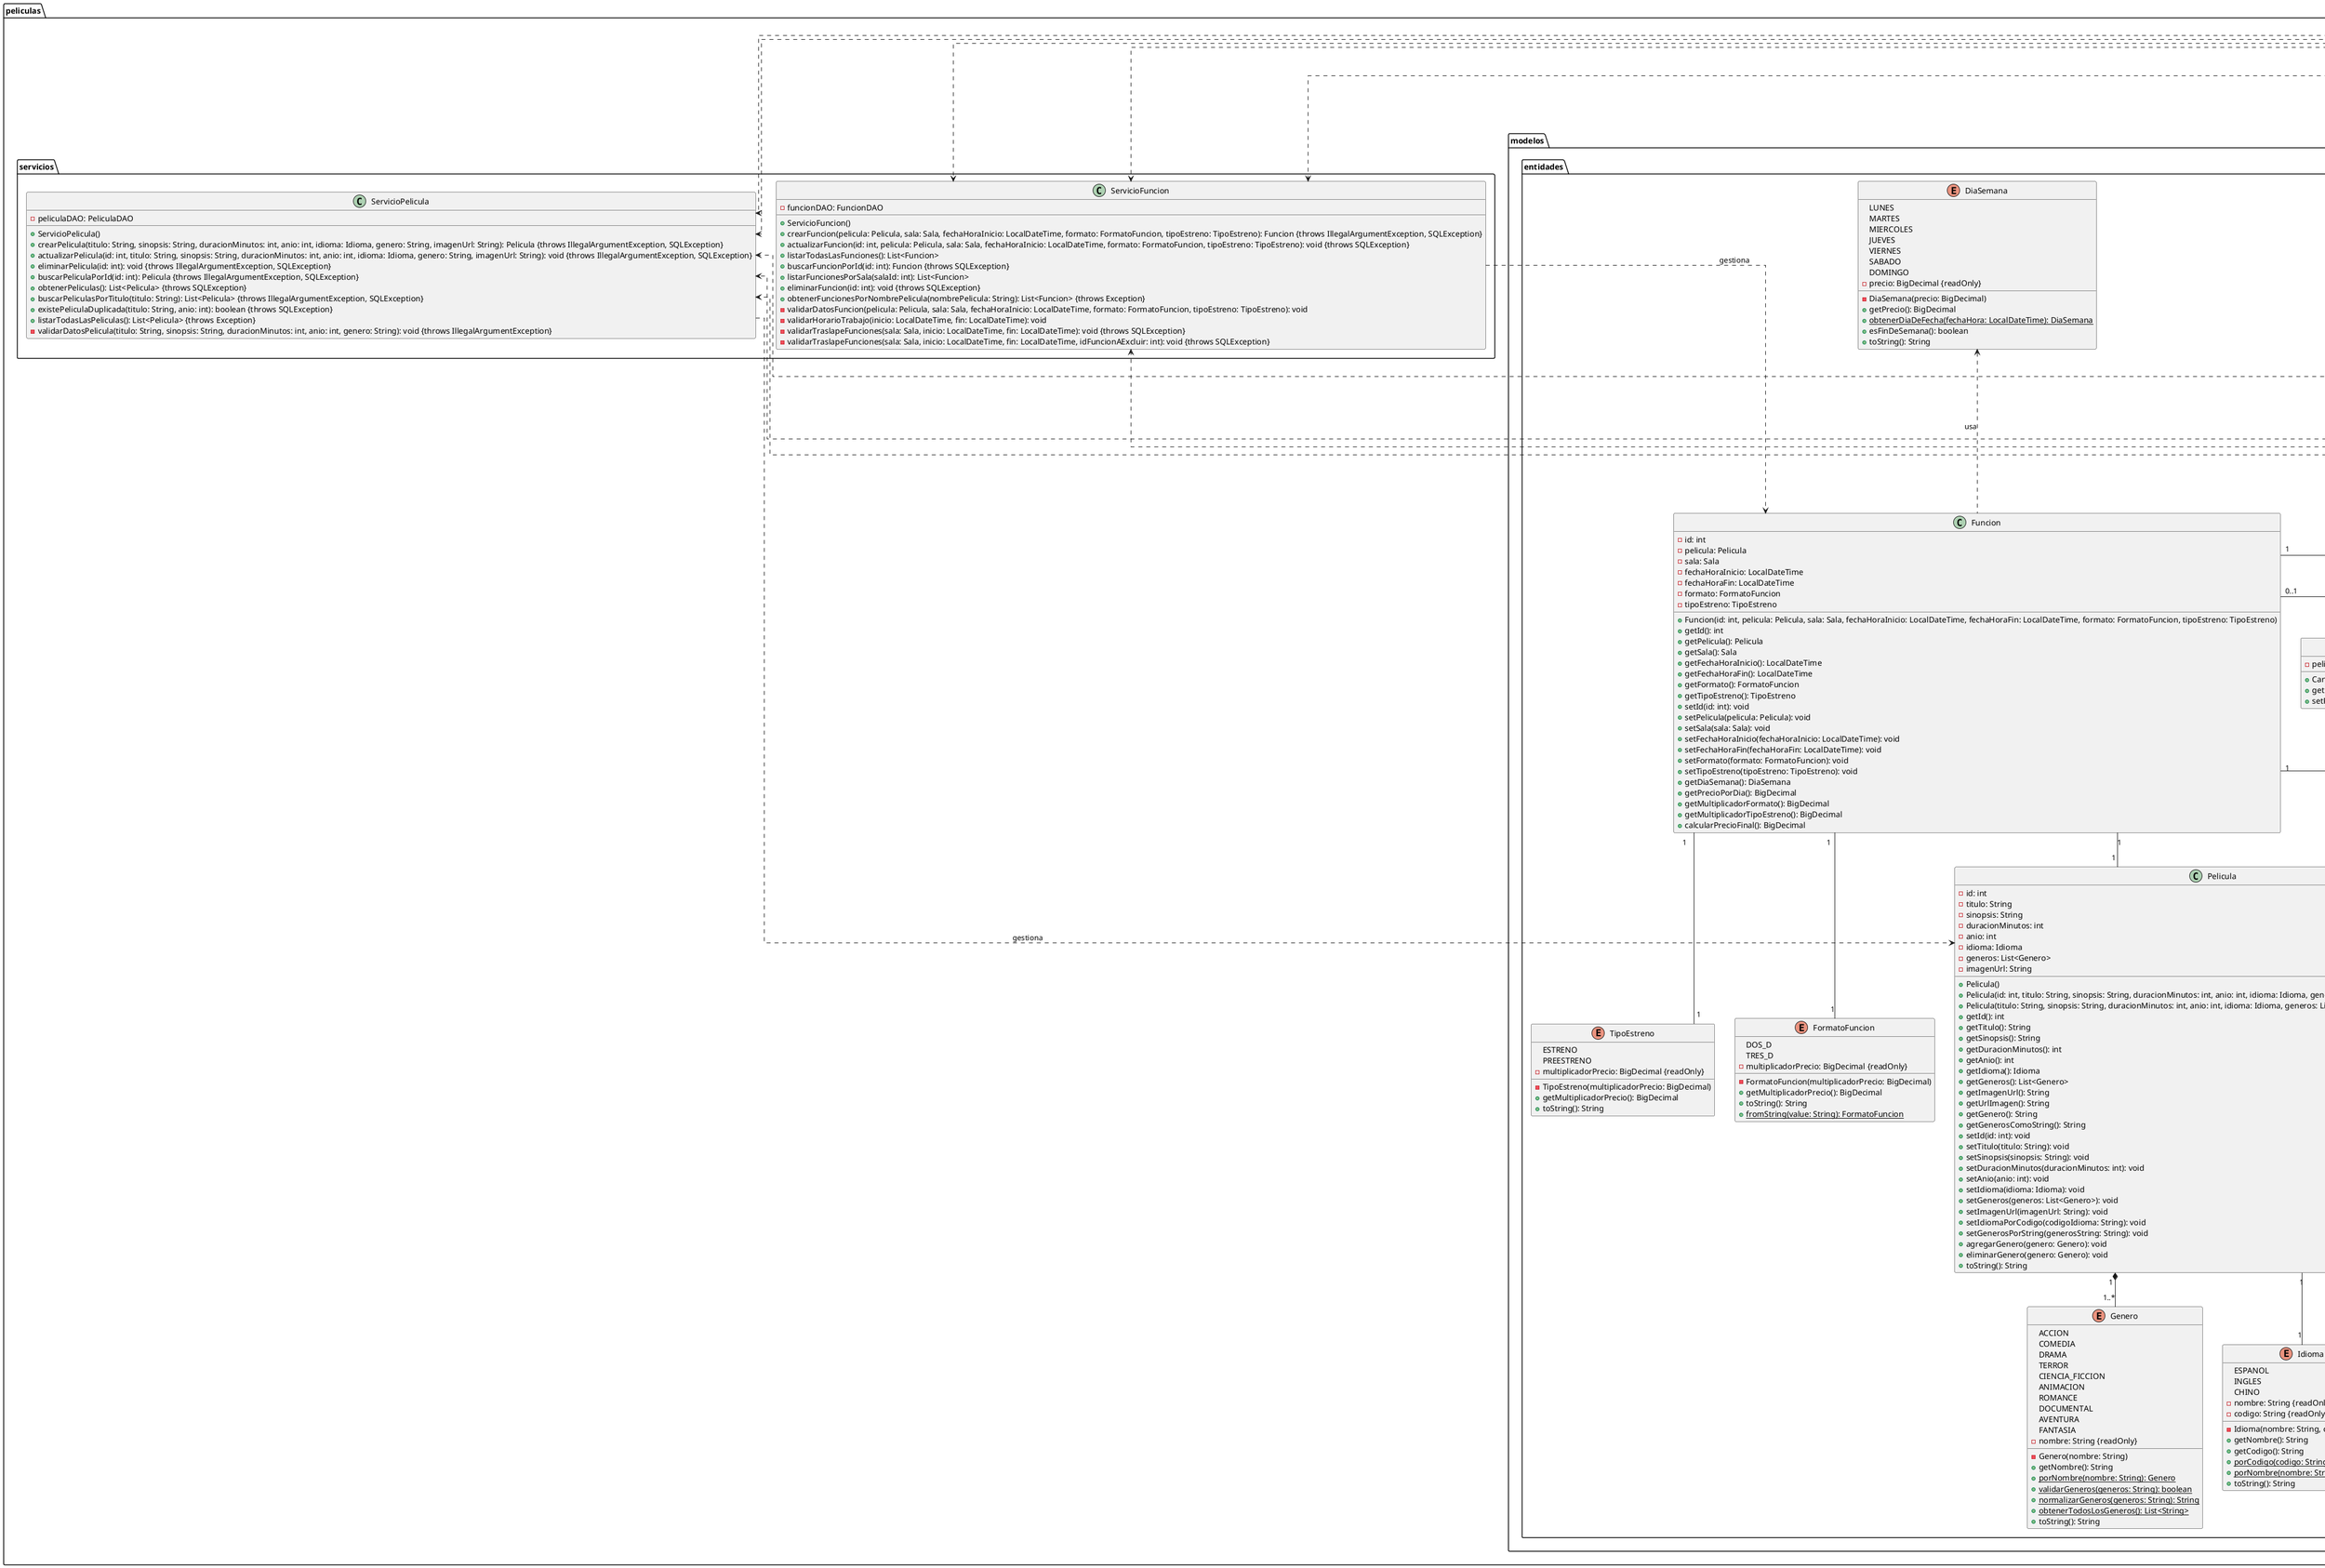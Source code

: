 @startuml DiagramaUnico
skinparam linetype ortho
package peliculas {
    ' ==================== PAQUETE: MODELO ====================
    package modelos {
        package entidades{
        
        class Cartelera {
            - peliculas: List<Pelicula>
            + Cartelera(peliculas: List<Pelicula>)
            + getPeliculas(): List<Pelicula>
            + setPeliculas(peliculas: List<Pelicula>): void
        }

        enum DiaSemana {
            LUNES
            MARTES
            MIERCOLES
            JUEVES
            VIERNES
            SABADO
            DOMINGO
            - precio: BigDecimal {readOnly}
            - DiaSemana(precio: BigDecimal)
            + getPrecio(): BigDecimal
            + {static} obtenerDiaDeFecha(fechaHora: LocalDateTime): DiaSemana
            + esFinDeSemana(): boolean
            + toString(): String
        }

        enum FormatoFuncion {
            DOS_D
            TRES_D
            - multiplicadorPrecio: BigDecimal {readOnly}
            - FormatoFuncion(multiplicadorPrecio: BigDecimal)
            + getMultiplicadorPrecio(): BigDecimal
            + toString(): String
            + {static} fromString(value: String): FormatoFuncion
        }

        class Funcion {
            - id: int
            - pelicula: Pelicula
            - sala: Sala
            - fechaHoraInicio: LocalDateTime
            - fechaHoraFin: LocalDateTime
            - formato: FormatoFuncion
            - tipoEstreno: TipoEstreno
            + Funcion(id: int, pelicula: Pelicula, sala: Sala, fechaHoraInicio: LocalDateTime, fechaHoraFin: LocalDateTime, formato: FormatoFuncion, tipoEstreno: TipoEstreno)
            + getId(): int
            + getPelicula(): Pelicula
            + getSala(): Sala
            + getFechaHoraInicio(): LocalDateTime
            + getFechaHoraFin(): LocalDateTime
            + getFormato(): FormatoFuncion
            + getTipoEstreno(): TipoEstreno
            + setId(id: int): void
            + setPelicula(pelicula: Pelicula): void
            + setSala(sala: Sala): void
            + setFechaHoraInicio(fechaHoraInicio: LocalDateTime): void
            + setFechaHoraFin(fechaHoraFin: LocalDateTime): void
            + setFormato(formato: FormatoFuncion): void
            + setTipoEstreno(tipoEstreno: TipoEstreno): void
            + getDiaSemana(): DiaSemana
            + getPrecioPorDia(): BigDecimal
            + getMultiplicadorFormato(): BigDecimal
            + getMultiplicadorTipoEstreno(): BigDecimal
            + calcularPrecioFinal(): BigDecimal
        }

        enum Genero {
            ACCION
            COMEDIA
            DRAMA
            TERROR
            CIENCIA_FICCION
            ANIMACION
            ROMANCE
            DOCUMENTAL
            AVENTURA
            FANTASIA
            - nombre: String {readOnly}
            - Genero(nombre: String)
            + getNombre(): String
            + {static} porNombre(nombre: String): Genero
            + {static} validarGeneros(generos: String): boolean
            + {static} normalizarGeneros(generos: String): String
            + {static} obtenerTodosLosGeneros(): List<String>
            + toString(): String
        }

        enum Idioma {
            ESPANOL
            INGLES
            CHINO
            - nombre: String {readOnly}
            - codigo: String {readOnly}
            - Idioma(nombre: String, codigo: String)
            + getNombre(): String
            + getCodigo(): String
            + {static} porCodigo(codigo: String): Idioma
            + {static} porNombre(nombre: String): Idioma
            + toString(): String
        }

        class Pelicula {
            - id: int
            - titulo: String
            - sinopsis: String
            - duracionMinutos: int
            - anio: int
            - idioma: Idioma
            - generos: List<Genero>
            - imagenUrl: String
            + Pelicula()
            + Pelicula(id: int, titulo: String, sinopsis: String, duracionMinutos: int, anio: int, idioma: Idioma, generos: List<Genero>, imagenUrl: String)
            + Pelicula(titulo: String, sinopsis: String, duracionMinutos: int, anio: int, idioma: Idioma, generos: List<Genero>, imagenUrl: String)
            + getId(): int
            + getTitulo(): String
            + getSinopsis(): String
            + getDuracionMinutos(): int
            + getAnio(): int
            + getIdioma(): Idioma
            + getGeneros(): List<Genero>
            + getImagenUrl(): String
            + getUrlImagen(): String
            + getGenero(): String
            + getGenerosComoString(): String
            + setId(id: int): void
            + setTitulo(titulo: String): void
            + setSinopsis(sinopsis: String): void
            + setDuracionMinutos(duracionMinutos: int): void
            + setAnio(anio: int): void
            + setIdioma(idioma: Idioma): void
            + setGeneros(generos: List<Genero>): void
            + setImagenUrl(imagenUrl: String): void
            + setIdiomaPorCodigo(codigoIdioma: String): void
            + setGenerosPorString(generosString: String): void
            + agregarGenero(genero: Genero): void
            + eliminarGenero(genero: Genero): void
            + toString(): String
        }

        enum TipoEstreno {
            ESTRENO
            PREESTRENO
            - multiplicadorPrecio: BigDecimal {readOnly}
            - TipoEstreno(multiplicadorPrecio: BigDecimal)
            + getMultiplicadorPrecio(): BigDecimal
            + toString(): String
        }
        }
    }

    ' ==================== PAQUETE: CONTROLADORES ====================

    package controladores {
        class ControladorCartelera {
            - servicioPelicula: ServicioPelicula
            - cartelera: Cartelera
            - listaPeliculasCartelera: ObservableList<Pelicula>
            - peliculasFiltradas: ObservableList<Pelicula>
            - peliculaSeleccionada: Pelicula
            + ControladorCartelera()
            + initialize(location: URL, resources: ResourceBundle): void
            - onActualizarCartelera(event: ActionEvent): void
            - onBuscarTitulo(event: ActionEvent): void
            - onBuscarId(event: ActionEvent): void
            - onLimpiarBusqueda(event: ActionEvent): void
            - onVerDetalles(event: ActionEvent): void
            - onVolver(event: ActionEvent): void
            + obtenerCartelera(): List<Pelicula>
            - configurarIndicadorCarga(): void
            - mostrarIndicadorCarga(mostrar: boolean): void
            - cargarCarteleraAsync(): void
            - actualizarCarteleraAsync(): void
            - actualizarGrilla(peliculas: List<Pelicula>): void
            - actualizarGrilla(): void
            - limpiarSeleccionPrevia(): void
            - cargarImagenAsync(imageView: ImageView, urlImagen: String): void
            - mostrarTodasLasPeliculas(): void
            - actualizarEstadisticas(): void
            - mostrarDetallesPelicula(pelicula: Pelicula): void
            - navegarADetallesCartelera(pelicula: Pelicula): void
            - mostrarError(titulo: String, mensaje: String): void
            - mostrarInformacion(titulo: String, mensaje: String): void
        }

        class ControladorDetallesCartelera {
            - peliculaActual: Pelicula
            - servicioFuncion: ServicioFuncion
            + ControladorDetallesCartelera()
            + initialize(location: URL, resources: ResourceBundle): void
            + cargarPelicula(pelicula: Pelicula): void
            - onVolver(event: ActionEvent): void
            - onGestionarFunciones(event: ActionEvent): void
            - onEditarPelicula(event: ActionEvent): void
            - onActualizarInfo(event: ActionEvent): void
            - onLogOut(event: ActionEvent): void
            - mostrarDetallesPelicula(): void
            - cargarInformacionCartelera(): void
            - volverACartelera(): void
            - mostrarError(titulo: String, mensaje: String): void
            - mostrarInformacion(titulo: String, mensaje: String): void
        }

        class ControladorDetallesFuncion {
            - funcionActual: Funcion
            + initialize(location: URL, resources: ResourceBundle): void
            + cargarFuncion(funcion: Funcion): void
            - onVolver(event: ActionEvent): void
            - onEditarFuncion(event: ActionEvent): void
            - onGestionarBoletos(event: ActionEvent): void
            - onActualizar(event: ActionEvent): void
            - onLogOut(event: ActionEvent): void
            - mostrarDetallesFuncion(): void
            - cargarInformacionAdicional(): void
            - volverAGestionFunciones(): void
            - mostrarError(titulo: String, mensaje: String): void
            - mostrarInformacion(titulo: String, mensaje: String): void
        }

        class ControladorDetallesPelicula {
            - servicioPelicula: ServicioPelicula
            - pelicula: Pelicula
            + ControladorDetallesPelicula()
            + initialize(location: URL, resources: ResourceBundle): void
            + cargarPelicula(pelicula: Pelicula): void
            - onVolver(event: ActionEvent): void
            - onEditar(event: ActionEvent): void
            - onLogOut(event: ActionEvent): void
            - mostrarDetallesPelicula(): void
            - cargarImagen(urlImagen: String): void
            - cargarImagenPorDefecto(): void
            - volverAPantallaPrincipal(): void
            - mostrarError(titulo: String, mensaje: String): void
            - mostrarInformacion(titulo: String, mensaje: String): void
        }

        class ControladorFormularioFuncion {
            - servicioFuncion: ServicioFuncion
            - servicioPelicula: ServicioPelicula
            - salaService: SalaService
            - funcionEditando: Funcion
            - modoEdicion: boolean
            + ControladorFormularioFuncion()
            + initialize(location: URL, resources: ResourceBundle): void
            + configurarParaEdicion(funcion: Funcion): void
            - onGuardar(event: ActionEvent): void
            - onCancelar(event: ActionEvent): void
            - onLimpiar(event: ActionEvent): void
            - onVolver(event: ActionEvent): void
            - onLogOut(event: ActionEvent): void
            - configurarFormulario(): void
            - configurarValidaciones(): void
            - cargarDatos(): void
            - calcularHoraFin(): void
            - actualizarEstadoFormulario(): void
            - esFormularioValido(): boolean
            - esHoraValida(hora: String): boolean
            - limpiarFormulario(): void
            - volverAGestionFunciones(): void
            - mostrarError(titulo: String, mensaje: String): void
            - mostrarInformacion(titulo: String, mensaje: String): void
        }

        class ControladorFormularioPelicula {
            - servicioPelicula: ServicioPelicula
            - peliculaEditando: Pelicula
            - modoEdicion: boolean
            + ControladorFormularioPelicula()
            + initialize(location: URL, resources: ResourceBundle): void
            + configurarParaEdicion(pelicula: Pelicula): void
            - onGuardar(event: ActionEvent): void
            - onCancelar(event: ActionEvent): void
            - onLimpiar(event: ActionEvent): void
            - onVolver(event: ActionEvent): void
            - onLogOut(event: ActionEvent): void
            - configurarFormulario(): void
            - configurarValidaciones(): void
            - actualizarEstadoFormulario(): void
            - esFormularioValido(): boolean
            - limpiarFormulario(): void
            - volverAPantallaPrincipal(): void
            - mostrarError(titulo: String, mensaje: String): void
            - mostrarInformacion(titulo: String, mensaje: String): void
        }

        class ControladorFunciones {
            - servicioFuncion: ServicioFuncion
            - salaService: SalaService
            - listaFunciones: ObservableList<Funcion>
            - funcionesFiltradas: ObservableList<Funcion>
            + ControladorFunciones()
            + initialize(location: URL, resources: ResourceBundle): void
            + obtenerFuncionesPorNombrePelicula(nombrePelicula: String): List<Funcion>
            - onNuevaFuncion(event: ActionEvent): void
            - onEditarFuncion(event: ActionEvent): void
            - onEliminarFuncion(event: ActionEvent): void
            - onVerDetalles(event: ActionEvent): void
            - onBuscar(event: ActionEvent): void
            - onLimpiar(event: ActionEvent): void
            - onVolver(event: ActionEvent): void
            - navegarAFormularioFuncion(funcion: Funcion): void
            - mostrarFormularioFuncion(funcionExistente: Funcion): void
            - mostrarErrorRestriccion(funcion: Funcion): void
            - navegarADetallesFuncion(funcion: Funcion): void
            - cargarFuncionesAsync(): void
            - configurarFiltros(): void
            - configurarTabla(): void
            - configurarEventos(): void
            - aplicarFiltros(): void
            - actualizarEstadisticas(): void
            - mostrarDetallesFuncion(funcion: Funcion): void
            - mostrarError(titulo: String, mensaje: String): void
            - mostrarInformacion(titulo: String, mensaje: String): void
        }

        class ControladorPelicula {
            - servicioPelicula: ServicioPelicula
            - listaPeliculas: ObservableList<Pelicula>
            - peliculasFiltradas: ObservableList<Pelicula>
            + ControladorPelicula()
            + initialize(location: URL, resources: ResourceBundle): void
            - onNuevaPelicula(event: ActionEvent): void
            - onEditarPelicula(event: ActionEvent): void
            - onEliminarPelicula(event: ActionEvent): void
            - onVerDetalles(event: ActionEvent): void
            - onBuscar(event: ActionEvent): void
            - onLimpiar(event: ActionEvent): void
            - onLogOut(event: ActionEvent): void
            - onVolver(event: ActionEvent): void
            - mostrarFormularioNuevaPelicula(): void
            - mostrarFormularioEditarPelicula(peliculaOriginal: Pelicula): void
            - mostrarErrorRestriccion(pelicula: Pelicula): void
            - configurarTabla(): void
            - configurarFiltros(): void
            - actualizarFiltroGeneros(): void
            - configurarEventos(): void
            - cargarPeliculas(): void
            - aplicarFiltros(): void
            - coincideConGenero(generosPelicula: String, generoFiltro: String): boolean
            - actualizarEstadisticas(): void
            - mostrarDetallesPelicula(pelicula: Pelicula): void
            - navegarAFormularioPelicula(pelicula: Pelicula): void
            - navegarADetallesPelicula(pelicula: Pelicula): void
            - mostrarError(titulo: String, mensaje: String): void
            - mostrarInformacion(titulo: String, mensaje: String): void
        }

        class ControladorSeleccionFuncion {
            - servicioPelicula: ServicioPelicula
            - servicioFuncion: ServicioFuncion
            - salaService: SalaService
            - cartelera: Cartelera
            - peliculaSeleccionada: Pelicula
            - fechaSeleccionada: LocalDate
            - funcionesDisponibles: List<Funcion>
            - cargandoPeliculas: AtomicBoolean
            - cargandoFunciones: AtomicBoolean
            - tareaActualPeliculas: Task<?>
            - tareaActualFunciones: Task<?>
            + ControladorSeleccionFuncion()
            + initialize(location: URL, resources: ResourceBundle): void
            - onActualizarCartelera(event: ActionEvent): void
            - onLimpiarBusqueda(event: ActionEvent): void
            - onSeleccionarDia(event: ActionEvent): void
            - onVolver(event: ActionEvent): void
            - configurarFiltros(): void
            - configurarGrupoFechas(): void
            - configurarEventos(): void
            - actualizarCarteleraAsync(): void
            - mostrarPeliculasEnGrillaAsync(): void
            - crearTarjetaPeliculaAsync(pelicula: Pelicula): VBox
            - cargarImagenAsync(imageView: ImageView, urlImagen: String): void
            - cargarFuncionesPeliculaSeleccionadaAsync(): void
            - seleccionarFuncion(funcion: Funcion): void
            - actualizarCartelera(): void
            - mostrarPeliculasEnGrilla(): void
            - obtenerPeliculasFiltradas(): List<Pelicula>
            - filtrarPeliculas(): void
            - crearTarjetaPelicula(pelicula: Pelicula): VBox
            - seleccionarPelicula(pelicula: Pelicula): void
            - cargarFuncionesPeliculaSeleccionada(): void
            - mostrarFunciones(): void
            - crearTarjetaFuncion(funcion: Funcion): HBox
            - actualizarLabelFecha(): void
            - mostrarError(titulo: String, mensaje: String): void
        }
    }

    ' ==================== PAQUETE: SERVICIOS ====================
    package servicios {
        class ServicioFuncion {
            - funcionDAO: FuncionDAO
            + ServicioFuncion()
            + crearFuncion(pelicula: Pelicula, sala: Sala, fechaHoraInicio: LocalDateTime, formato: FormatoFuncion, tipoEstreno: TipoEstreno): Funcion {throws IllegalArgumentException, SQLException}
            + actualizarFuncion(id: int, pelicula: Pelicula, sala: Sala, fechaHoraInicio: LocalDateTime, formato: FormatoFuncion, tipoEstreno: TipoEstreno): void {throws SQLException}
            + listarTodasLasFunciones(): List<Funcion>
            + buscarFuncionPorId(id: int): Funcion {throws SQLException}
            + listarFuncionesPorSala(salaId: int): List<Funcion>
            + eliminarFuncion(id: int): void {throws SQLException}
            + obtenerFuncionesPorNombrePelicula(nombrePelicula: String): List<Funcion> {throws Exception}
            - validarDatosFuncion(pelicula: Pelicula, sala: Sala, fechaHoraInicio: LocalDateTime, formato: FormatoFuncion, tipoEstreno: TipoEstreno): void
            - validarHorarioTrabajo(inicio: LocalDateTime, fin: LocalDateTime): void
            - validarTraslapeFunciones(sala: Sala, inicio: LocalDateTime, fin: LocalDateTime): void {throws SQLException}
            - validarTraslapeFunciones(sala: Sala, inicio: LocalDateTime, fin: LocalDateTime, idFuncionAExcluir: int): void {throws SQLException}
        }

        class ServicioPelicula {
            - peliculaDAO: PeliculaDAO
            + ServicioPelicula()
            + crearPelicula(titulo: String, sinopsis: String, duracionMinutos: int, anio: int, idioma: Idioma, genero: String, imagenUrl: String): Pelicula {throws IllegalArgumentException, SQLException}
            + actualizarPelicula(id: int, titulo: String, sinopsis: String, duracionMinutos: int, anio: int, idioma: Idioma, genero: String, imagenUrl: String): void {throws IllegalArgumentException, SQLException}
            + eliminarPelicula(id: int): void {throws IllegalArgumentException, SQLException}
            + buscarPeliculaPorId(id: int): Pelicula {throws IllegalArgumentException, SQLException}
            + obtenerPeliculas(): List<Pelicula> {throws SQLException}
            + buscarPeliculasPorTitulo(titulo: String): List<Pelicula> {throws IllegalArgumentException, SQLException}
            + existePeliculaDuplicada(titulo: String, anio: int): boolean {throws SQLException}
            + listarTodasLasPeliculas(): List<Pelicula> {throws Exception}
            - validarDatosPelicula(titulo: String, sinopsis: String, duracionMinutos: int, anio: int, genero: String): void {throws IllegalArgumentException}
        }
    }

    ' ==================== CLASES EXTERNAS ====================
    package salas {
        class Sala {}
        package servicios {
            class SalaService {}
        }
    }

    ' ==================== RELACIONES ====================
    Cartelera "1" *-- "0..*" Pelicula
    Pelicula "1" -- "1" Idioma
    Pelicula "1" *-- "1..*" Genero
    Funcion "1" -- "1" Pelicula
    Funcion "1" -- "1" Sala
    Funcion "1" -- "1" FormatoFuncion
    Funcion "1" -- "1" TipoEstreno
    Funcion .up.> DiaSemana : usa
    ServicioPelicula ..> Pelicula : gestiona
    ServicioFuncion ..> Funcion : gestiona
    ServicioPelicula <.left. ControladorPelicula
    ServicioPelicula <.left. ControladorFormularioPelicula
    ServicioPelicula <.left. ControladorDetallesPelicula
    ServicioPelicula <.left. ControladorCartelera
    ServicioPelicula <.left. ControladorSeleccionFuncion
    ServicioFuncion <.left. ControladorFunciones
    ServicioFuncion <.left. ControladorFormularioFuncion
    ServicioFuncion <.left. ControladorDetallesCartelera
    ServicioFuncion <.left. ControladorSeleccionFuncion
    SalaService <.left. ControladorFunciones
    SalaService <.left. ControladorFormularioFuncion
    SalaService <.left. ControladorSeleccionFuncion
    ControladorFormularioPelicula "1" o-- "0..1" Pelicula : edita
    ControladorDetallesPelicula "1" o-- "1" Pelicula : muestra
    ControladorFormularioFuncion "1" o-- "0..1" Funcion : edita
    ControladorDetallesFuncion "1" o-- "1" Funcion : muestra
    ControladorDetallesCartelera "1" o-- "1" Pelicula : muestra
    ControladorCartelera "1" o-- "1" Cartelera : gestiona
    ControladorSeleccionFuncion "1" o-- "1" Cartelera : usa
}
@enduml